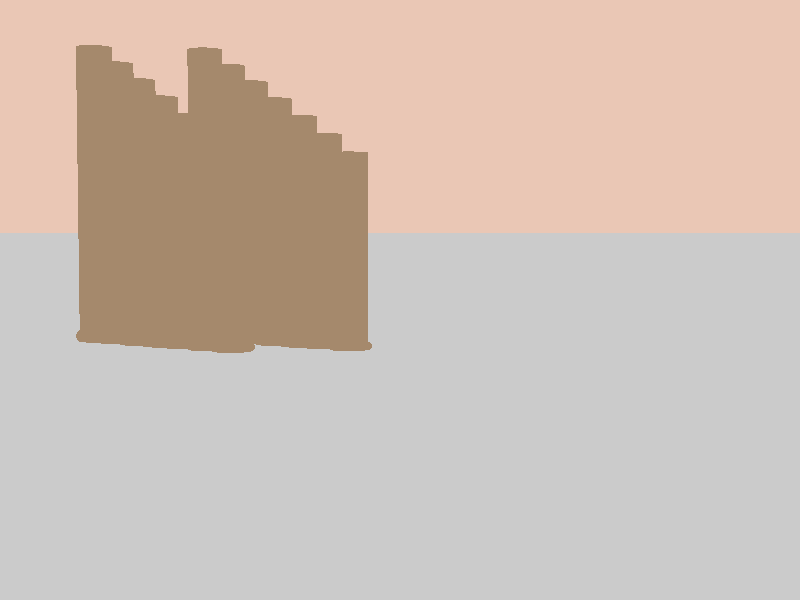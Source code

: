 //Version 3.7    

#include "colors.inc"
#include "stars.inc"    
#include "textures.inc"

global_settings { assumed_gamma 1.0 }  
#declare Move = 3.00 * clock;   

background { Feldspar }

/*-- library --*/
#include "colors.inc" 

#declare Jump_Start  = 0.5;
#declare Jump_Height = 7;
#if (clock < Jump_Start )
 #declare Camera_Y = 1.00;
#else
 #declare Camera_Y = 1.00
   + Jump_Height*
     0.5*(1-cos(4*pi*(clock-Jump_Start)));
#end

/*-- camera --*/
camera{
    location <8, Camera_Y, 8>         
    right     x*image_width/image_height
    look_at <0, 0.4, 0>   
    angle 35   
    rotate <0, -360*(clock+0.10), 0>
}

/*-- light --*/
light_source {
  <-3, 10, 18>
  color rgb <1.0, 0.9, 0.8>*2.4
}      

/*-- Plane Base --*/ 
#declare TxraBase=
texture {
  pigment {
    color rgb 0.6
  }
  finish {
    ambient 0.0
    diffuse 0.6
    specular 0.15
  }
}

 
/*-- base siku ika--*/ 
#declare TxraBaseIka=
texture{ pigment{ color rgb< 0.75, 0.5, 0.30>*0.5 }  
         finish { ambient 0.1 diffuse 0.9 phong 1 }      
}


plane {
  y, 0
  texture { TxraBase }
} 

#declare Text_Obj=
text {
  ttf
  "timrom.ttf",
  "",
  12, 0.0

  scale 0.26
  translate -0.5
  rotate 90*z
  translate 0.5
  translate 0.8*y
}

#declare Tex_Metal_A=
texture {
  pigment {
    gradient y
    color_map {
      [0.35 color rgb <0.65,0.2,0.1> ]
      [0.35 color rgb <0.15,0.2,0.4> ]
    }
    scale 2
  }
  finish {
    ambient 0.0
    diffuse 0.2
    specular 0.4
    roughness 0.1
    metallic

    reflection {
      0.8
      metallic
    }
  }
  normal {
    granite 0.05
    warp {turbulence 1}
    scale 0.1
  }
}

/*-- Column --*/
#declare Tex_Column=
texture {
  object {
    Text_Obj
    texture { TxraBaseIka }
    texture { Tex_Metal_A }
  }

  warp { cylindrical }
}
 

/*-- Torus --*/ 

#declare Obj=
union {  
      cylinder { 0, 2.1*y, 0.2 texture { Tex_Column } }
      torus { 0.2, 0.04 translate 0.04*y }
      //torus { 0.2, 0.04 translate 2.06*y }
      texture { TxraBaseIka }
}

//object { Obj }  


#macro Obj4(Angle)
  Obj
  rotate Angle*y
  scale 0.8
  //translate 1.2*x
#end

/*-- tube --*/ 

//#for (Cntr, 0.1, 7, 0.1) 
  //  object { Obj4(260) rotate  Cntr*y translate <0.5,0,0.4> scale <0,Cntr, 0> }  
    //cylinder { 0, Cntr*y, 0.2 texture { Tex_Column } }
//#end 
                
object { Obj4(260) rotate  20*y translate <0.5,0,0.4> scale <0,1,0>}      
object { Obj4(260) rotate  20*y translate <0.7,0,0.2> scale <0,1.1,0>}  
object { Obj4(260) rotate  20*y translate <0.9,0,0.0> scale <0,1.2,0>}
object { Obj4(260) rotate  20*y translate <1.1,0,-0.2> scale <0,1.3,0>}
object { Obj4(260) rotate  20*y translate <1.3,0,-0.4> scale <0,1.4,0>} 
object { Obj4(260) rotate  20*y translate <1.5,0,-0.6> scale <0,1.5,0>}
object { Obj4(260) rotate  20*y translate <1.7,0,-0.8> scale <0,1.6,0>}         

object { Obj4(260) rotate  20*y translate <1.5,0,0.4> scale <0,1,0>}      
object { Obj4(260) rotate  20*y translate <1.7,0,0.2> scale <0,1.1,0>}  
object { Obj4(260) rotate  20*y translate <1.9,0,0.0> scale <0,1.2,0>}
object { Obj4(260) rotate  20*y translate <2.1,0,-0.2> scale <0,1.3,0>}
object { Obj4(260) rotate  20*y translate <2.3,0,-0.4> scale <0,1.4,0>} 
object { Obj4(260) rotate  20*y translate <2.5,0,-0.6> scale <0,1.5,0>}
object { Obj4(260) rotate  20*y translate <2.7,0,-0.8> scale <0,1.6,0>} 
                                                                 
                                                                 
                                                              
                                                              


